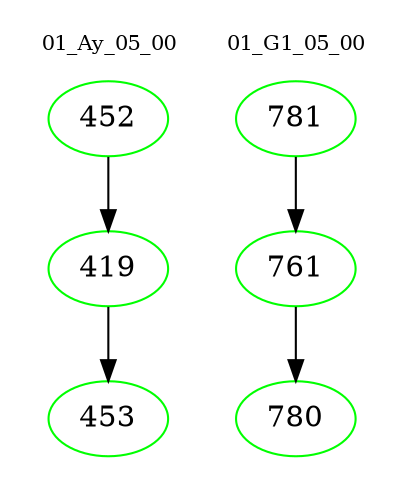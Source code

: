 digraph{
subgraph cluster_0 {
color = white
label = "01_Ay_05_00";
fontsize=10;
T0_452 [label="452", color="green"]
T0_452 -> T0_419 [color="black"]
T0_419 [label="419", color="green"]
T0_419 -> T0_453 [color="black"]
T0_453 [label="453", color="green"]
}
subgraph cluster_1 {
color = white
label = "01_G1_05_00";
fontsize=10;
T1_781 [label="781", color="green"]
T1_781 -> T1_761 [color="black"]
T1_761 [label="761", color="green"]
T1_761 -> T1_780 [color="black"]
T1_780 [label="780", color="green"]
}
}
